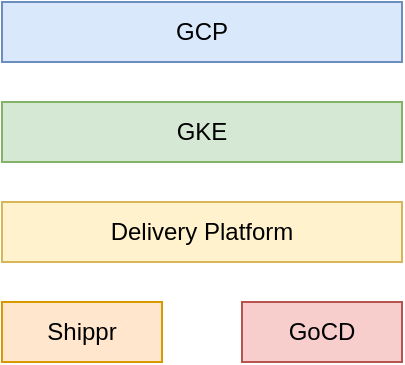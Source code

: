 <mxfile version="18.0.8" type="github">
  <diagram id="hQjCKNv9yvMzg68qHR8o" name="Page-1">
    <mxGraphModel dx="1426" dy="767" grid="1" gridSize="10" guides="1" tooltips="1" connect="1" arrows="1" fold="1" page="1" pageScale="1" pageWidth="827" pageHeight="1169" math="0" shadow="0">
      <root>
        <mxCell id="0" />
        <mxCell id="1" parent="0" />
        <mxCell id="1FWNOVVQnE253fqMpigN-1" value="&lt;div&gt;GoCD&lt;br&gt;&lt;/div&gt;" style="rounded=0;whiteSpace=wrap;html=1;fillColor=#f8cecc;strokeColor=#b85450;" parent="1" vertex="1">
          <mxGeometry x="210" y="240" width="80" height="30" as="geometry" />
        </mxCell>
        <mxCell id="1FWNOVVQnE253fqMpigN-2" value="GKE" style="rounded=0;whiteSpace=wrap;html=1;fillColor=#d5e8d4;strokeColor=#82b366;" parent="1" vertex="1">
          <mxGeometry x="90" y="140" width="200" height="30" as="geometry" />
        </mxCell>
        <mxCell id="1FWNOVVQnE253fqMpigN-3" value="&lt;div&gt;Shippr&lt;/div&gt;" style="rounded=0;whiteSpace=wrap;html=1;fillColor=#ffe6cc;strokeColor=#d79b00;" parent="1" vertex="1">
          <mxGeometry x="90" y="240" width="80" height="30" as="geometry" />
        </mxCell>
        <mxCell id="1FWNOVVQnE253fqMpigN-4" value="GCP" style="rounded=0;whiteSpace=wrap;html=1;fillColor=#dae8fc;strokeColor=#6c8ebf;" parent="1" vertex="1">
          <mxGeometry x="90" y="90" width="200" height="30" as="geometry" />
        </mxCell>
        <mxCell id="1FWNOVVQnE253fqMpigN-5" value="&lt;div&gt;Delivery Platform&lt;/div&gt;" style="rounded=0;whiteSpace=wrap;html=1;fillColor=#fff2cc;strokeColor=#d6b656;" parent="1" vertex="1">
          <mxGeometry x="90" y="190" width="200" height="30" as="geometry" />
        </mxCell>
      </root>
    </mxGraphModel>
  </diagram>
</mxfile>
